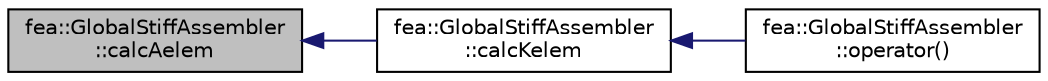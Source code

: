digraph "fea::GlobalStiffAssembler::calcAelem"
{
  edge [fontname="Helvetica",fontsize="10",labelfontname="Helvetica",labelfontsize="10"];
  node [fontname="Helvetica",fontsize="10",shape=record];
  rankdir="LR";
  Node1 [label="fea::GlobalStiffAssembler\l::calcAelem",height=0.2,width=0.4,color="black", fillcolor="grey75", style="filled", fontcolor="black"];
  Node1 -> Node2 [dir="back",color="midnightblue",fontsize="10",style="solid",fontname="Helvetica"];
  Node2 [label="fea::GlobalStiffAssembler\l::calcKelem",height=0.2,width=0.4,color="black", fillcolor="white", style="filled",URL="$classfea_1_1_global_stiff_assembler.html#aad75afc9ef363da11c60a9d84f190701",tooltip="Updates the elemental stiffness matrix for the ith element. "];
  Node2 -> Node3 [dir="back",color="midnightblue",fontsize="10",style="solid",fontname="Helvetica"];
  Node3 [label="fea::GlobalStiffAssembler\l::operator()",height=0.2,width=0.4,color="black", fillcolor="white", style="filled",URL="$classfea_1_1_global_stiff_assembler.html#ae07a113c97d0aa76a6391b4697961875",tooltip="Assembles the global stiffness matrix. "];
}
